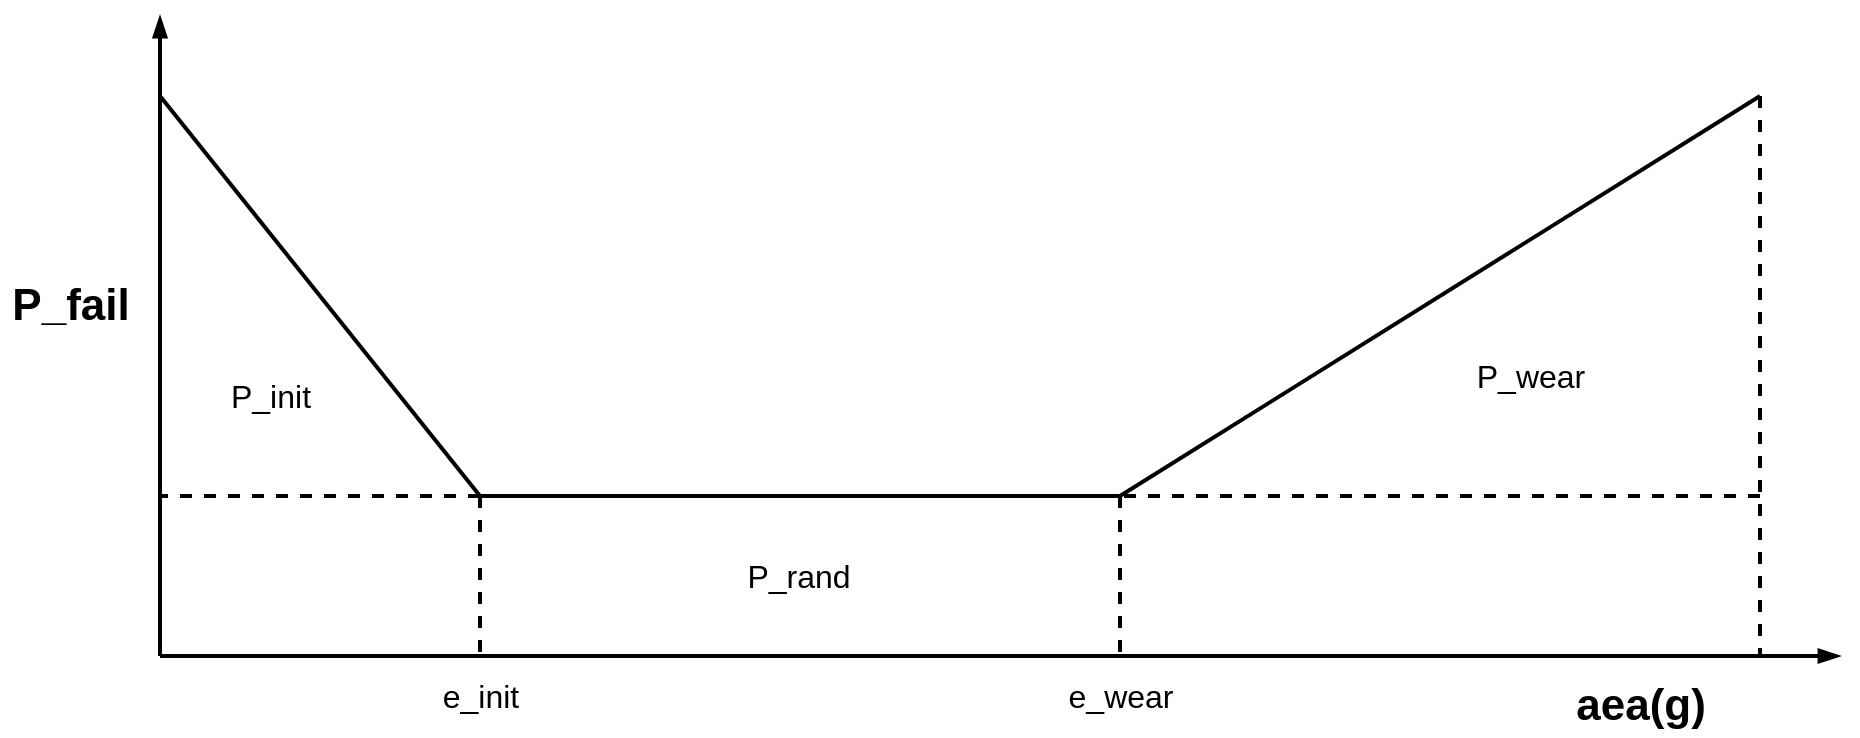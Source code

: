 <mxfile version="14.1.8" type="device"><diagram id="jXw4HBInE0eiF9whdND9" name="Page-1"><mxGraphModel dx="1089" dy="810" grid="1" gridSize="10" guides="1" tooltips="1" connect="1" arrows="1" fold="1" page="1" pageScale="1" pageWidth="827" pageHeight="1169" math="0" shadow="0"><root><mxCell id="0"/><mxCell id="1" parent="0"/><mxCell id="zWaHvmUV1WmTKJ-DgZqo-1" value="" style="endArrow=blockThin;html=1;endFill=1;fontSize=16;strokeWidth=2;" edge="1" parent="1"><mxGeometry width="50" height="50" relative="1" as="geometry"><mxPoint x="120" y="440" as="sourcePoint"/><mxPoint x="120" y="120" as="targetPoint"/></mxGeometry></mxCell><mxCell id="zWaHvmUV1WmTKJ-DgZqo-2" value="" style="endArrow=blockThin;html=1;endFill=1;fontSize=16;strokeWidth=2;" edge="1" parent="1"><mxGeometry width="50" height="50" relative="1" as="geometry"><mxPoint x="120" y="440" as="sourcePoint"/><mxPoint x="960" y="440" as="targetPoint"/></mxGeometry></mxCell><mxCell id="zWaHvmUV1WmTKJ-DgZqo-3" value="" style="endArrow=none;html=1;fontSize=16;strokeWidth=2;" edge="1" parent="1"><mxGeometry width="50" height="50" relative="1" as="geometry"><mxPoint x="120" y="160" as="sourcePoint"/><mxPoint x="280" y="360" as="targetPoint"/></mxGeometry></mxCell><mxCell id="zWaHvmUV1WmTKJ-DgZqo-4" value="" style="endArrow=none;html=1;fontSize=16;strokeWidth=2;" edge="1" parent="1"><mxGeometry width="50" height="50" relative="1" as="geometry"><mxPoint x="280" y="360" as="sourcePoint"/><mxPoint x="600" y="360" as="targetPoint"/></mxGeometry></mxCell><mxCell id="zWaHvmUV1WmTKJ-DgZqo-5" value="" style="endArrow=none;html=1;fontSize=16;strokeWidth=2;" edge="1" parent="1"><mxGeometry width="50" height="50" relative="1" as="geometry"><mxPoint x="920" y="160" as="sourcePoint"/><mxPoint x="600" y="360" as="targetPoint"/></mxGeometry></mxCell><mxCell id="zWaHvmUV1WmTKJ-DgZqo-6" value="" style="endArrow=none;html=1;dashed=1;fontSize=16;strokeWidth=2;" edge="1" parent="1"><mxGeometry width="50" height="50" relative="1" as="geometry"><mxPoint x="280" y="360" as="sourcePoint"/><mxPoint x="280" y="440" as="targetPoint"/></mxGeometry></mxCell><mxCell id="zWaHvmUV1WmTKJ-DgZqo-7" value="" style="endArrow=none;html=1;dashed=1;fontSize=16;strokeWidth=2;" edge="1" parent="1"><mxGeometry width="50" height="50" relative="1" as="geometry"><mxPoint x="600" y="360" as="sourcePoint"/><mxPoint x="600" y="440" as="targetPoint"/></mxGeometry></mxCell><mxCell id="zWaHvmUV1WmTKJ-DgZqo-8" value="" style="endArrow=none;html=1;dashed=1;fontSize=16;strokeWidth=2;" edge="1" parent="1"><mxGeometry width="50" height="50" relative="1" as="geometry"><mxPoint x="920" y="160" as="sourcePoint"/><mxPoint x="920" y="440" as="targetPoint"/></mxGeometry></mxCell><mxCell id="zWaHvmUV1WmTKJ-DgZqo-9" value="P_fail" style="text;html=1;align=center;verticalAlign=middle;resizable=0;points=[];autosize=1;fontSize=22;fontStyle=1;strokeWidth=2;" vertex="1" parent="1"><mxGeometry x="40" y="250" width="70" height="30" as="geometry"/></mxCell><mxCell id="zWaHvmUV1WmTKJ-DgZqo-10" value="P_init" style="text;html=1;align=center;verticalAlign=middle;resizable=0;points=[];autosize=1;fontSize=16;strokeWidth=2;" vertex="1" parent="1"><mxGeometry x="145" y="300" width="60" height="20" as="geometry"/></mxCell><mxCell id="zWaHvmUV1WmTKJ-DgZqo-11" value="P_rand" style="text;html=1;align=center;verticalAlign=middle;resizable=0;points=[];autosize=1;fontSize=16;strokeWidth=2;" vertex="1" parent="1"><mxGeometry x="404" y="390" width="70" height="20" as="geometry"/></mxCell><mxCell id="zWaHvmUV1WmTKJ-DgZqo-12" value="P_wear" style="text;html=1;align=center;verticalAlign=middle;resizable=0;points=[];autosize=1;fontSize=16;strokeWidth=2;" vertex="1" parent="1"><mxGeometry x="770" y="290" width="70" height="20" as="geometry"/></mxCell><mxCell id="zWaHvmUV1WmTKJ-DgZqo-13" value="" style="endArrow=none;html=1;dashed=1;fontSize=16;strokeWidth=2;" edge="1" parent="1"><mxGeometry width="50" height="50" relative="1" as="geometry"><mxPoint x="280" y="360" as="sourcePoint"/><mxPoint x="120" y="360" as="targetPoint"/></mxGeometry></mxCell><mxCell id="zWaHvmUV1WmTKJ-DgZqo-14" value="e_init" style="text;html=1;align=center;verticalAlign=middle;resizable=0;points=[];autosize=1;fontSize=16;strokeWidth=2;" vertex="1" parent="1"><mxGeometry x="255" y="450" width="50" height="20" as="geometry"/></mxCell><mxCell id="zWaHvmUV1WmTKJ-DgZqo-15" value="e_wear" style="text;html=1;align=center;verticalAlign=middle;resizable=0;points=[];autosize=1;fontSize=16;strokeWidth=2;" vertex="1" parent="1"><mxGeometry x="565" y="450" width="70" height="20" as="geometry"/></mxCell><mxCell id="zWaHvmUV1WmTKJ-DgZqo-16" value="aea(g)" style="text;html=1;align=center;verticalAlign=middle;resizable=0;points=[];autosize=1;fontSize=22;fontStyle=1;strokeWidth=2;" vertex="1" parent="1"><mxGeometry x="820" y="450" width="80" height="30" as="geometry"/></mxCell><mxCell id="zWaHvmUV1WmTKJ-DgZqo-17" value="" style="endArrow=none;html=1;dashed=1;fontSize=16;strokeWidth=2;" edge="1" parent="1"><mxGeometry width="50" height="50" relative="1" as="geometry"><mxPoint x="920" y="360" as="sourcePoint"/><mxPoint x="600" y="360" as="targetPoint"/></mxGeometry></mxCell></root></mxGraphModel></diagram></mxfile>